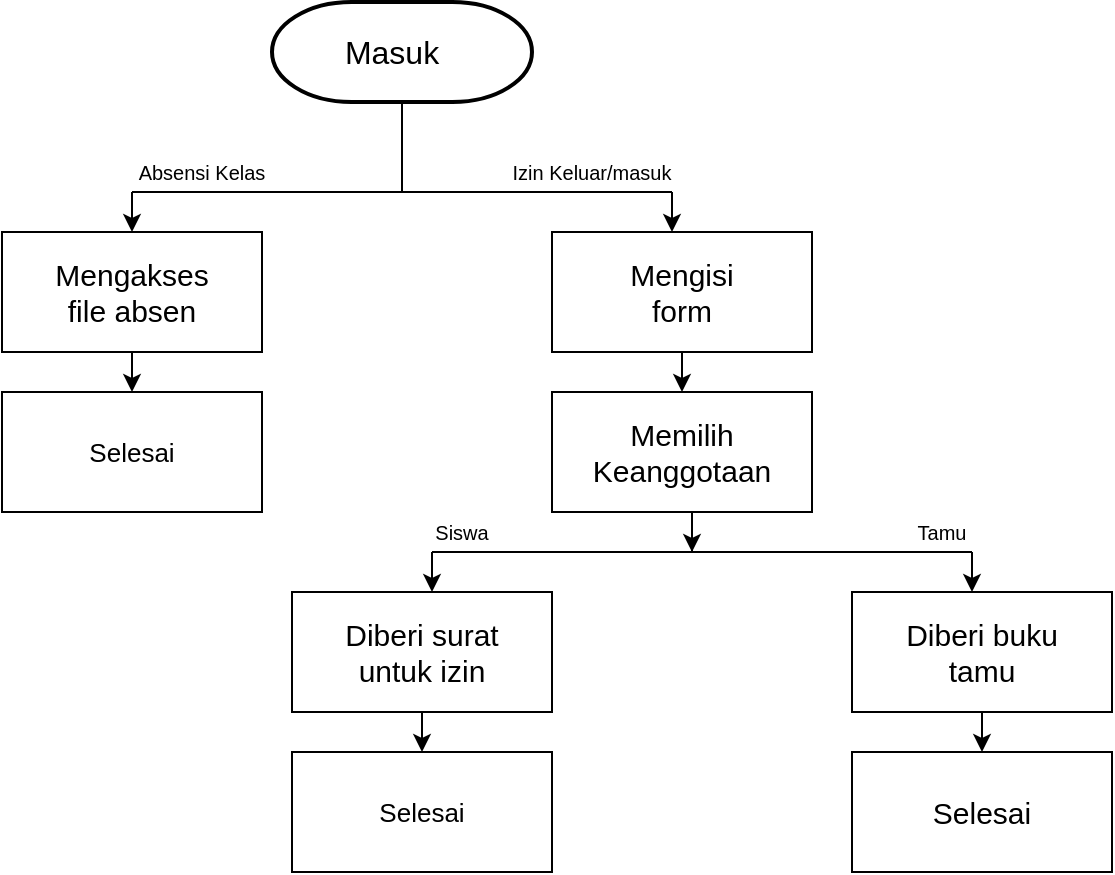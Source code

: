 <mxfile version="24.7.7">
  <diagram name="Page-1" id="WQm7kkJIVVp1u9d9Nk4k">
    <mxGraphModel dx="978" dy="520" grid="1" gridSize="10" guides="1" tooltips="1" connect="1" arrows="1" fold="1" page="1" pageScale="1" pageWidth="850" pageHeight="1100" math="0" shadow="0">
      <root>
        <mxCell id="0" />
        <mxCell id="1" parent="0" />
        <mxCell id="Hyw48PpPmvjznE0x0oKs-4" value="" style="strokeWidth=2;html=1;shape=mxgraph.flowchart.terminator;whiteSpace=wrap;" vertex="1" parent="1">
          <mxGeometry x="360" y="65" width="130" height="50" as="geometry" />
        </mxCell>
        <mxCell id="Hyw48PpPmvjznE0x0oKs-6" value="" style="rounded=0;whiteSpace=wrap;html=1;" vertex="1" parent="1">
          <mxGeometry x="225" y="180" width="130" height="60" as="geometry" />
        </mxCell>
        <mxCell id="Hyw48PpPmvjznE0x0oKs-10" value="" style="endArrow=classic;html=1;rounded=0;entryX=0.5;entryY=0;entryDx=0;entryDy=0;" edge="1" parent="1" target="Hyw48PpPmvjznE0x0oKs-23">
          <mxGeometry width="50" height="50" relative="1" as="geometry">
            <mxPoint x="290" y="240" as="sourcePoint" />
            <mxPoint x="290" y="270" as="targetPoint" />
          </mxGeometry>
        </mxCell>
        <mxCell id="Hyw48PpPmvjznE0x0oKs-12" value="&lt;font style=&quot;font-size: 16px;&quot;&gt;Masuk&lt;/font&gt;" style="text;html=1;align=center;verticalAlign=middle;whiteSpace=wrap;rounded=0;" vertex="1" parent="1">
          <mxGeometry x="390" y="75" width="60" height="30" as="geometry" />
        </mxCell>
        <mxCell id="Hyw48PpPmvjznE0x0oKs-13" value="&lt;font style=&quot;font-size: 15px;&quot;&gt;Mengakses file absen&lt;/font&gt;" style="text;html=1;align=center;verticalAlign=middle;whiteSpace=wrap;rounded=0;" vertex="1" parent="1">
          <mxGeometry x="255" y="195" width="70" height="30" as="geometry" />
        </mxCell>
        <mxCell id="Hyw48PpPmvjznE0x0oKs-14" value="" style="endArrow=none;html=1;rounded=0;" edge="1" parent="1">
          <mxGeometry width="50" height="50" relative="1" as="geometry">
            <mxPoint x="290" y="160" as="sourcePoint" />
            <mxPoint x="560" y="160" as="targetPoint" />
          </mxGeometry>
        </mxCell>
        <mxCell id="Hyw48PpPmvjznE0x0oKs-15" value="" style="endArrow=none;html=1;rounded=0;entryX=0.5;entryY=1;entryDx=0;entryDy=0;entryPerimeter=0;" edge="1" parent="1" target="Hyw48PpPmvjznE0x0oKs-4">
          <mxGeometry width="50" height="50" relative="1" as="geometry">
            <mxPoint x="425" y="160" as="sourcePoint" />
            <mxPoint x="470" y="190" as="targetPoint" />
          </mxGeometry>
        </mxCell>
        <mxCell id="Hyw48PpPmvjznE0x0oKs-16" value="" style="endArrow=classic;html=1;rounded=0;entryX=0.5;entryY=0;entryDx=0;entryDy=0;" edge="1" parent="1" target="Hyw48PpPmvjznE0x0oKs-6">
          <mxGeometry width="50" height="50" relative="1" as="geometry">
            <mxPoint x="290" y="160" as="sourcePoint" />
            <mxPoint x="450" y="200" as="targetPoint" />
          </mxGeometry>
        </mxCell>
        <mxCell id="Hyw48PpPmvjznE0x0oKs-18" value="" style="endArrow=classic;html=1;rounded=0;" edge="1" parent="1">
          <mxGeometry width="50" height="50" relative="1" as="geometry">
            <mxPoint x="610" y="250" as="sourcePoint" />
            <mxPoint x="610" y="250" as="targetPoint" />
          </mxGeometry>
        </mxCell>
        <mxCell id="Hyw48PpPmvjznE0x0oKs-20" value="" style="endArrow=classic;html=1;rounded=0;" edge="1" parent="1">
          <mxGeometry width="50" height="50" relative="1" as="geometry">
            <mxPoint x="560" y="160" as="sourcePoint" />
            <mxPoint x="560" y="180" as="targetPoint" />
          </mxGeometry>
        </mxCell>
        <mxCell id="Hyw48PpPmvjznE0x0oKs-22" value="" style="rounded=0;whiteSpace=wrap;html=1;" vertex="1" parent="1">
          <mxGeometry x="500" y="180" width="130" height="60" as="geometry" />
        </mxCell>
        <mxCell id="Hyw48PpPmvjznE0x0oKs-23" value="&lt;font style=&quot;font-size: 13px;&quot;&gt;Selesai&lt;/font&gt;" style="rounded=0;whiteSpace=wrap;html=1;" vertex="1" parent="1">
          <mxGeometry x="225" y="260" width="130" height="60" as="geometry" />
        </mxCell>
        <mxCell id="Hyw48PpPmvjznE0x0oKs-24" value="" style="rounded=0;whiteSpace=wrap;html=1;" vertex="1" parent="1">
          <mxGeometry x="500" y="260" width="130" height="60" as="geometry" />
        </mxCell>
        <mxCell id="Hyw48PpPmvjznE0x0oKs-26" value="" style="endArrow=classic;html=1;rounded=0;entryX=0.5;entryY=0;entryDx=0;entryDy=0;exitX=0.5;exitY=1;exitDx=0;exitDy=0;" edge="1" parent="1" source="Hyw48PpPmvjznE0x0oKs-22" target="Hyw48PpPmvjznE0x0oKs-24">
          <mxGeometry width="50" height="50" relative="1" as="geometry">
            <mxPoint x="300" y="250" as="sourcePoint" />
            <mxPoint x="300" y="270" as="targetPoint" />
          </mxGeometry>
        </mxCell>
        <mxCell id="Hyw48PpPmvjznE0x0oKs-27" value="&lt;span style=&quot;font-size: 15px;&quot;&gt;Mengisi form&lt;/span&gt;" style="text;html=1;align=center;verticalAlign=middle;whiteSpace=wrap;rounded=0;" vertex="1" parent="1">
          <mxGeometry x="530" y="195" width="70" height="30" as="geometry" />
        </mxCell>
        <mxCell id="Hyw48PpPmvjznE0x0oKs-28" value="&lt;span style=&quot;font-size: 15px;&quot;&gt;Memilih Keanggotaan&lt;/span&gt;" style="text;html=1;align=center;verticalAlign=middle;whiteSpace=wrap;rounded=0;" vertex="1" parent="1">
          <mxGeometry x="530" y="275" width="70" height="30" as="geometry" />
        </mxCell>
        <mxCell id="Hyw48PpPmvjznE0x0oKs-29" value="" style="endArrow=classic;html=1;rounded=0;" edge="1" parent="1">
          <mxGeometry width="50" height="50" relative="1" as="geometry">
            <mxPoint x="570" y="340" as="sourcePoint" />
            <mxPoint x="570" y="340" as="targetPoint" />
            <Array as="points">
              <mxPoint x="570" y="320" />
            </Array>
          </mxGeometry>
        </mxCell>
        <mxCell id="Hyw48PpPmvjznE0x0oKs-32" value="&lt;font style=&quot;font-size: 10px;&quot;&gt;Absensi Kelas&lt;/font&gt;" style="text;html=1;align=center;verticalAlign=middle;whiteSpace=wrap;rounded=0;" vertex="1" parent="1">
          <mxGeometry x="290" y="140" width="70" height="20" as="geometry" />
        </mxCell>
        <mxCell id="Hyw48PpPmvjznE0x0oKs-37" value="&lt;span style=&quot;font-size: 10px;&quot;&gt;Izin Keluar/masuk&lt;/span&gt;" style="text;html=1;align=center;verticalAlign=middle;whiteSpace=wrap;rounded=0;" vertex="1" parent="1">
          <mxGeometry x="470" y="140" width="100" height="20" as="geometry" />
        </mxCell>
        <mxCell id="Hyw48PpPmvjznE0x0oKs-38" value="" style="endArrow=none;html=1;rounded=0;" edge="1" parent="1">
          <mxGeometry width="50" height="50" relative="1" as="geometry">
            <mxPoint x="440" y="340" as="sourcePoint" />
            <mxPoint x="710" y="340" as="targetPoint" />
          </mxGeometry>
        </mxCell>
        <mxCell id="Hyw48PpPmvjznE0x0oKs-41" value="" style="endArrow=classic;html=1;rounded=0;" edge="1" parent="1">
          <mxGeometry width="50" height="50" relative="1" as="geometry">
            <mxPoint x="440" y="340" as="sourcePoint" />
            <mxPoint x="440" y="360" as="targetPoint" />
          </mxGeometry>
        </mxCell>
        <mxCell id="Hyw48PpPmvjznE0x0oKs-42" value="" style="endArrow=classic;html=1;rounded=0;" edge="1" parent="1">
          <mxGeometry width="50" height="50" relative="1" as="geometry">
            <mxPoint x="710" y="340" as="sourcePoint" />
            <mxPoint x="710" y="360" as="targetPoint" />
          </mxGeometry>
        </mxCell>
        <mxCell id="Hyw48PpPmvjznE0x0oKs-43" value="" style="rounded=0;whiteSpace=wrap;html=1;" vertex="1" parent="1">
          <mxGeometry x="370" y="360" width="130" height="60" as="geometry" />
        </mxCell>
        <mxCell id="Hyw48PpPmvjznE0x0oKs-44" value="" style="rounded=0;whiteSpace=wrap;html=1;" vertex="1" parent="1">
          <mxGeometry x="650" y="360" width="130" height="60" as="geometry" />
        </mxCell>
        <mxCell id="Hyw48PpPmvjznE0x0oKs-45" value="&lt;span style=&quot;font-size: 10px;&quot;&gt;Siswa&lt;/span&gt;" style="text;html=1;align=center;verticalAlign=middle;whiteSpace=wrap;rounded=0;" vertex="1" parent="1">
          <mxGeometry x="410" y="320" width="90" height="20" as="geometry" />
        </mxCell>
        <mxCell id="Hyw48PpPmvjznE0x0oKs-46" value="&lt;span style=&quot;font-size: 10px;&quot;&gt;Tamu&lt;/span&gt;" style="text;html=1;align=center;verticalAlign=middle;whiteSpace=wrap;rounded=0;" vertex="1" parent="1">
          <mxGeometry x="650" y="320" width="90" height="20" as="geometry" />
        </mxCell>
        <mxCell id="Hyw48PpPmvjznE0x0oKs-48" value="&lt;span style=&quot;font-size: 15px;&quot;&gt;Diberi buku tamu&lt;/span&gt;" style="text;html=1;align=center;verticalAlign=middle;whiteSpace=wrap;rounded=0;" vertex="1" parent="1">
          <mxGeometry x="670" y="375" width="90" height="30" as="geometry" />
        </mxCell>
        <mxCell id="Hyw48PpPmvjznE0x0oKs-49" value="" style="rounded=0;whiteSpace=wrap;html=1;" vertex="1" parent="1">
          <mxGeometry x="650" y="440" width="130" height="60" as="geometry" />
        </mxCell>
        <mxCell id="Hyw48PpPmvjznE0x0oKs-50" value="" style="endArrow=classic;html=1;rounded=0;exitX=0.5;exitY=1;exitDx=0;exitDy=0;entryX=0.5;entryY=0;entryDx=0;entryDy=0;" edge="1" parent="1" source="Hyw48PpPmvjznE0x0oKs-44" target="Hyw48PpPmvjznE0x0oKs-49">
          <mxGeometry width="50" height="50" relative="1" as="geometry">
            <mxPoint x="690" y="480" as="sourcePoint" />
            <mxPoint x="740" y="430" as="targetPoint" />
          </mxGeometry>
        </mxCell>
        <mxCell id="Hyw48PpPmvjznE0x0oKs-51" value="&lt;span style=&quot;font-size: 15px;&quot;&gt;Selesai&lt;/span&gt;" style="text;html=1;align=center;verticalAlign=middle;whiteSpace=wrap;rounded=0;" vertex="1" parent="1">
          <mxGeometry x="670" y="455" width="90" height="30" as="geometry" />
        </mxCell>
        <mxCell id="Hyw48PpPmvjznE0x0oKs-52" value="&lt;span style=&quot;font-size: 15px;&quot;&gt;Diberi surat untuk izin&lt;/span&gt;" style="text;html=1;align=center;verticalAlign=middle;whiteSpace=wrap;rounded=0;" vertex="1" parent="1">
          <mxGeometry x="380" y="375" width="110" height="30" as="geometry" />
        </mxCell>
        <mxCell id="Hyw48PpPmvjznE0x0oKs-54" value="&lt;font style=&quot;font-size: 13px;&quot;&gt;Selesai&lt;/font&gt;" style="rounded=0;whiteSpace=wrap;html=1;" vertex="1" parent="1">
          <mxGeometry x="370" y="440" width="130" height="60" as="geometry" />
        </mxCell>
        <mxCell id="Hyw48PpPmvjznE0x0oKs-55" value="" style="endArrow=classic;html=1;rounded=0;exitX=0.5;exitY=1;exitDx=0;exitDy=0;entryX=0.5;entryY=0;entryDx=0;entryDy=0;" edge="1" parent="1" source="Hyw48PpPmvjznE0x0oKs-43" target="Hyw48PpPmvjznE0x0oKs-54">
          <mxGeometry width="50" height="50" relative="1" as="geometry">
            <mxPoint x="460" y="480" as="sourcePoint" />
            <mxPoint x="510" y="430" as="targetPoint" />
          </mxGeometry>
        </mxCell>
      </root>
    </mxGraphModel>
  </diagram>
</mxfile>
